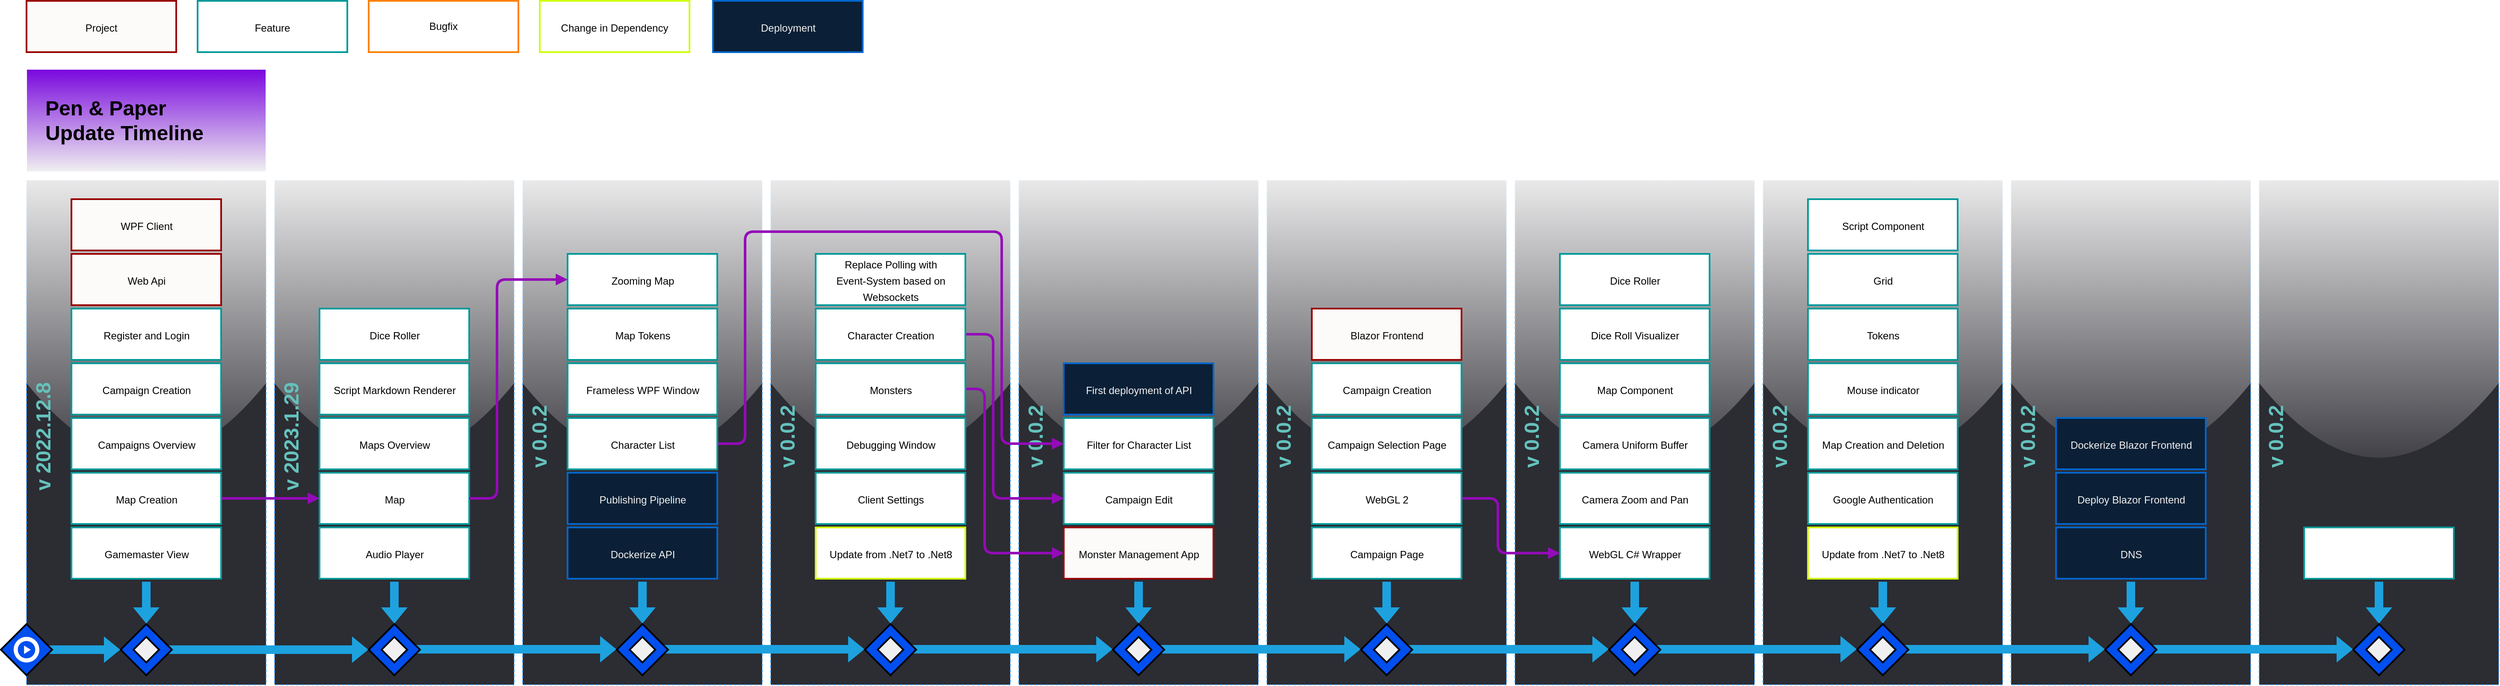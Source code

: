 <mxfile>
    <diagram id="KeleEig6ndivwDnmTOK7" name="Page-1">
        <mxGraphModel dx="1704" dy="1139" grid="1" gridSize="10" guides="1" tooltips="1" connect="1" arrows="1" fold="1" page="1" pageScale="1" pageWidth="850" pageHeight="1100" math="0" shadow="0">
            <root>
                <mxCell id="0"/>
                <mxCell id="1" parent="0"/>
                <mxCell id="2" value="&lt;blockquote style=&quot;margin: 0 0 0 40px; border: none; padding: 0px;&quot;&gt;&lt;div style=&quot;font-size: 25px;&quot;&gt;&lt;br&gt;&lt;/div&gt;&lt;/blockquote&gt;" style="rounded=0;whiteSpace=wrap;html=1;align=left;fillColor=#7907DE;strokeColor=#FFFFFF;labelBackgroundColor=none;verticalAlign=middle;gradientColor=#F0F0F0;gradientDirection=south;glass=0;shadow=0;" parent="1" vertex="1">
                    <mxGeometry x="40" y="120" width="280" height="120" as="geometry"/>
                </mxCell>
                <mxCell id="3" value="" style="rounded=0;whiteSpace=wrap;html=1;fontSize=25;fillColor=#2C2C33;dashed=1;strokeColor=#3399FF;glass=1;" parent="1" vertex="1">
                    <mxGeometry x="40" y="250" width="280" height="590" as="geometry"/>
                </mxCell>
                <mxCell id="4" value="v 2022.12.8" style="text;strokeColor=none;fillColor=none;html=1;fontSize=24;fontStyle=1;verticalAlign=middle;align=center;dashed=1;labelBackgroundColor=none;rotation=-90;fontColor=#64C2BC;" parent="1" vertex="1">
                    <mxGeometry x="10" y="530" width="100" height="40" as="geometry"/>
                </mxCell>
                <mxCell id="8" value="" style="rounded=0;whiteSpace=wrap;html=1;fontSize=25;fillColor=#2C2C33;dashed=1;strokeColor=#3399FF;glass=1;shadow=0;" parent="1" vertex="1">
                    <mxGeometry x="330" y="250" width="280" height="590" as="geometry"/>
                </mxCell>
                <mxCell id="13" value="" style="shape=flexArrow;endArrow=classic;html=1;fontSize=16;fontColor=#F0F0F0;entryX=0;entryY=0.5;entryDx=0;entryDy=0;labelBackgroundColor=#000000;fillColor=#1DA2DF;strokeColor=none;" parent="1" edge="1">
                    <mxGeometry width="50" height="50" relative="1" as="geometry">
                        <mxPoint x="180" y="799" as="sourcePoint"/>
                        <mxPoint x="440" y="799" as="targetPoint"/>
                    </mxGeometry>
                </mxCell>
                <mxCell id="5" value="&lt;p style=&quot;line-height: 100%;&quot;&gt;&lt;br&gt;&lt;/p&gt;" style="rhombus;whiteSpace=wrap;html=1;labelBackgroundColor=none;strokeColor=default;fontSize=25;fillColor=#014FEF;strokeWidth=2;" parent="1" vertex="1">
                    <mxGeometry x="150" y="769" width="60" height="60" as="geometry"/>
                </mxCell>
                <mxCell id="15" value="" style="shape=flexArrow;endArrow=classic;html=1;labelBackgroundColor=#000000;fontSize=16;fontColor=#64C2BC;fillColor=#1DA2DF;strokeColor=none;entryX=0.5;entryY=0;entryDx=0;entryDy=0;" parent="1" target="5" edge="1">
                    <mxGeometry width="50" height="50" relative="1" as="geometry">
                        <mxPoint x="180" y="719" as="sourcePoint"/>
                        <mxPoint x="180.66" y="768" as="targetPoint"/>
                    </mxGeometry>
                </mxCell>
                <mxCell id="19" value="&lt;font style=&quot;font-size: 12px;&quot;&gt;Web Api&lt;/font&gt;" style="rounded=0;whiteSpace=wrap;html=1;labelBackgroundColor=none;fontSize=16;strokeColor=#990202;fillColor=#FCFBFA;strokeWidth=2;fontColor=#030303;" parent="1" vertex="1">
                    <mxGeometry x="92.5" y="336" width="175" height="60" as="geometry"/>
                </mxCell>
                <mxCell id="20" value="&lt;font style=&quot;font-size: 12px;&quot;&gt;WPF Client&lt;/font&gt;" style="rounded=0;whiteSpace=wrap;html=1;labelBackgroundColor=none;fontSize=16;strokeColor=#990202;fillColor=#FCFBFA;strokeWidth=2;fontColor=#030303;" parent="1" vertex="1">
                    <mxGeometry x="92.5" y="272" width="175" height="60" as="geometry"/>
                </mxCell>
                <mxCell id="26" value="" style="shape=flexArrow;endArrow=classic;html=1;fontSize=16;fontColor=#F0F0F0;labelBackgroundColor=#000000;fillColor=#1DA2DF;strokeColor=none;startArrow=none;" parent="1" edge="1">
                    <mxGeometry width="50" height="50" relative="1" as="geometry">
                        <mxPoint x="30" y="799" as="sourcePoint"/>
                        <mxPoint x="150" y="799" as="targetPoint"/>
                    </mxGeometry>
                </mxCell>
                <mxCell id="25" value="&lt;p style=&quot;line-height: 100%;&quot;&gt;&lt;br&gt;&lt;/p&gt;" style="rhombus;whiteSpace=wrap;html=1;labelBackgroundColor=none;strokeColor=default;fontSize=25;fillColor=#014FEF;strokeWidth=2;" parent="1" vertex="1">
                    <mxGeometry x="10" y="769" width="60" height="60" as="geometry"/>
                </mxCell>
                <mxCell id="28" value="" style="shape=flexArrow;endArrow=classic;html=1;labelBackgroundColor=#000000;fontSize=16;fontColor=#64C2BC;fillColor=#1DA2DF;strokeColor=none;entryX=0.5;entryY=0;entryDx=0;entryDy=0;" parent="1" edge="1">
                    <mxGeometry width="50" height="50" relative="1" as="geometry">
                        <mxPoint x="470" y="719" as="sourcePoint"/>
                        <mxPoint x="470" y="769" as="targetPoint"/>
                    </mxGeometry>
                </mxCell>
                <mxCell id="34" value="&lt;font color=&quot;#000000&quot;&gt;Pen &amp;amp; Paper&lt;br&gt;Update Timeline&lt;/font&gt;" style="text;strokeColor=none;fillColor=none;html=1;fontSize=24;fontStyle=1;verticalAlign=middle;align=left;rounded=0;shadow=0;glass=0;labelBackgroundColor=none;sketch=0;fontColor=#64C2BC;" parent="1" vertex="1">
                    <mxGeometry x="60" y="160" width="100" height="40" as="geometry"/>
                </mxCell>
                <mxCell id="35" value="&lt;font style=&quot;font-size: 12px;&quot;&gt;Feature&lt;/font&gt;" style="rounded=0;whiteSpace=wrap;html=1;labelBackgroundColor=none;fontSize=16;strokeColor=#009999;strokeWidth=2;" parent="1" vertex="1">
                    <mxGeometry x="240" y="40" width="175" height="60" as="geometry"/>
                </mxCell>
                <mxCell id="36" value="&lt;font style=&quot;font-size: 12px;&quot;&gt;Project&lt;/font&gt;" style="rounded=0;whiteSpace=wrap;html=1;labelBackgroundColor=none;fontSize=16;strokeColor=#990202;fillColor=#FCFBFA;strokeWidth=2;fontColor=#030303;" parent="1" vertex="1">
                    <mxGeometry x="40" y="40" width="175" height="60" as="geometry"/>
                </mxCell>
                <mxCell id="37" value="Bugfix" style="rounded=0;whiteSpace=wrap;html=1;labelBackgroundColor=none;fontSize=12;strokeColor=#FF8000;strokeWidth=2;" parent="1" vertex="1">
                    <mxGeometry x="440" y="40" width="175" height="60" as="geometry"/>
                </mxCell>
                <mxCell id="38" value="&lt;font style=&quot;font-size: 12px;&quot;&gt;Register and Login&lt;/font&gt;" style="rounded=0;whiteSpace=wrap;html=1;labelBackgroundColor=none;fontSize=16;strokeColor=#009999;strokeWidth=2;" parent="1" vertex="1">
                    <mxGeometry x="92.5" y="400" width="175" height="60" as="geometry"/>
                </mxCell>
                <mxCell id="39" value="&lt;font style=&quot;font-size: 12px;&quot;&gt;Campaign Creation&lt;/font&gt;" style="rounded=0;whiteSpace=wrap;html=1;labelBackgroundColor=none;fontSize=16;strokeColor=#009999;strokeWidth=2;" parent="1" vertex="1">
                    <mxGeometry x="92.5" y="464" width="175" height="60" as="geometry"/>
                </mxCell>
                <mxCell id="40" value="&lt;font style=&quot;font-size: 12px;&quot;&gt;Campaigns Overview&lt;/font&gt;" style="rounded=0;whiteSpace=wrap;html=1;labelBackgroundColor=none;fontSize=16;strokeColor=#009999;strokeWidth=2;" parent="1" vertex="1">
                    <mxGeometry x="92.5" y="528" width="175" height="60" as="geometry"/>
                </mxCell>
                <mxCell id="136" style="edgeStyle=orthogonalEdgeStyle;html=1;exitX=1;exitY=0.5;exitDx=0;exitDy=0;entryX=0;entryY=0.5;entryDx=0;entryDy=0;strokeColor=#940BB8;strokeWidth=3;fontSize=12;endArrow=block;endFill=1;" parent="1" source="41" target="50" edge="1">
                    <mxGeometry relative="1" as="geometry"/>
                </mxCell>
                <mxCell id="41" value="&lt;font style=&quot;font-size: 12px;&quot;&gt;Map Creation&lt;/font&gt;" style="rounded=0;whiteSpace=wrap;html=1;labelBackgroundColor=none;fontSize=16;strokeColor=#009999;strokeWidth=2;" parent="1" vertex="1">
                    <mxGeometry x="92.5" y="592" width="175" height="60" as="geometry"/>
                </mxCell>
                <mxCell id="42" value="&lt;font style=&quot;font-size: 12px;&quot;&gt;Gamemaster View&lt;/font&gt;" style="rounded=0;whiteSpace=wrap;html=1;labelBackgroundColor=none;fontSize=16;strokeColor=#009999;strokeWidth=2;" parent="1" vertex="1">
                    <mxGeometry x="92.5" y="656" width="175" height="60" as="geometry"/>
                </mxCell>
                <mxCell id="47" value="&lt;font style=&quot;font-size: 12px;&quot;&gt;Dice Roller&lt;/font&gt;" style="rounded=0;whiteSpace=wrap;html=1;labelBackgroundColor=none;fontSize=16;strokeColor=#009999;strokeWidth=2;" parent="1" vertex="1">
                    <mxGeometry x="382.5" y="400" width="175" height="60" as="geometry"/>
                </mxCell>
                <mxCell id="48" value="&lt;font style=&quot;font-size: 12px;&quot;&gt;Script Markdown Renderer&lt;/font&gt;" style="rounded=0;whiteSpace=wrap;html=1;labelBackgroundColor=none;fontSize=16;strokeColor=#009999;strokeWidth=2;" parent="1" vertex="1">
                    <mxGeometry x="382.5" y="464" width="175" height="60" as="geometry"/>
                </mxCell>
                <mxCell id="49" value="&lt;font style=&quot;font-size: 12px;&quot;&gt;Maps Overview&lt;/font&gt;" style="rounded=0;whiteSpace=wrap;html=1;labelBackgroundColor=none;fontSize=16;strokeColor=#009999;strokeWidth=2;" parent="1" vertex="1">
                    <mxGeometry x="382.5" y="528" width="175" height="60" as="geometry"/>
                </mxCell>
                <mxCell id="50" value="&lt;font style=&quot;font-size: 12px;&quot;&gt;Map&lt;/font&gt;" style="rounded=0;whiteSpace=wrap;html=1;labelBackgroundColor=none;fontSize=16;strokeColor=#009999;strokeWidth=2;" parent="1" vertex="1">
                    <mxGeometry x="382.5" y="592" width="175" height="60" as="geometry"/>
                </mxCell>
                <mxCell id="51" value="&lt;span style=&quot;font-size: 12px;&quot;&gt;Audio Player&lt;/span&gt;" style="rounded=0;whiteSpace=wrap;html=1;labelBackgroundColor=none;fontSize=16;strokeColor=#009999;strokeWidth=2;" parent="1" vertex="1">
                    <mxGeometry x="382.5" y="656" width="175" height="60" as="geometry"/>
                </mxCell>
                <mxCell id="52" value="v 2023.1.29" style="text;strokeColor=none;fillColor=none;html=1;fontSize=24;fontStyle=1;verticalAlign=middle;align=center;dashed=1;labelBackgroundColor=none;rotation=-90;fontColor=#64C2BC;" parent="1" vertex="1">
                    <mxGeometry x="300" y="530" width="100" height="40" as="geometry"/>
                </mxCell>
                <mxCell id="53" value="" style="sketch=0;html=1;aspect=fixed;strokeColor=none;shadow=0;align=center;verticalAlign=top;fillColor=#fff;shape=mxgraph.gcp2.play_start;strokeWidth=2;fontSize=12;fontColor=#030303;" parent="1" vertex="1">
                    <mxGeometry x="25" y="784" width="30" height="30" as="geometry"/>
                </mxCell>
                <mxCell id="54" value="" style="rhombus;whiteSpace=wrap;html=1;strokeColor=default;strokeWidth=2;fillColor=#F0F0F0;" parent="1" vertex="1">
                    <mxGeometry x="165" y="784" width="30" height="30" as="geometry"/>
                </mxCell>
                <mxCell id="58" value="" style="rounded=0;whiteSpace=wrap;html=1;fontSize=25;fillColor=#2C2C33;dashed=1;strokeColor=#3399FF;glass=1;shadow=0;" parent="1" vertex="1">
                    <mxGeometry x="620" y="250" width="280" height="590" as="geometry"/>
                </mxCell>
                <mxCell id="59" value="" style="shape=flexArrow;endArrow=classic;html=1;labelBackgroundColor=#000000;fontSize=16;fontColor=#64C2BC;fillColor=#1DA2DF;strokeColor=none;entryX=0.5;entryY=0;entryDx=0;entryDy=0;" parent="1" edge="1">
                    <mxGeometry width="50" height="50" relative="1" as="geometry">
                        <mxPoint x="760" y="719" as="sourcePoint"/>
                        <mxPoint x="760" y="769" as="targetPoint"/>
                    </mxGeometry>
                </mxCell>
                <mxCell id="68" value="" style="shape=flexArrow;endArrow=classic;html=1;fontSize=16;fontColor=#F0F0F0;entryX=0;entryY=0.5;entryDx=0;entryDy=0;labelBackgroundColor=#000000;fillColor=#1DA2DF;strokeColor=none;" parent="1" edge="1">
                    <mxGeometry width="50" height="50" relative="1" as="geometry">
                        <mxPoint x="470" y="798.5" as="sourcePoint"/>
                        <mxPoint x="730" y="798.5" as="targetPoint"/>
                    </mxGeometry>
                </mxCell>
                <mxCell id="65" value="v 0.0.2" style="text;strokeColor=none;fillColor=none;html=1;fontSize=24;fontStyle=1;verticalAlign=middle;align=center;dashed=1;labelBackgroundColor=none;rotation=-90;fontColor=#64C2BC;" parent="1" vertex="1">
                    <mxGeometry x="590" y="530" width="100" height="40" as="geometry"/>
                </mxCell>
                <mxCell id="56" value="&lt;p style=&quot;line-height: 100%;&quot;&gt;&lt;br&gt;&lt;/p&gt;" style="rhombus;whiteSpace=wrap;html=1;labelBackgroundColor=none;strokeColor=default;fontSize=25;fillColor=#014FEF;strokeWidth=2;" parent="1" vertex="1">
                    <mxGeometry x="440" y="769" width="60" height="60" as="geometry"/>
                </mxCell>
                <mxCell id="57" value="" style="rhombus;whiteSpace=wrap;html=1;strokeColor=default;strokeWidth=2;fillColor=#F0F0F0;" parent="1" vertex="1">
                    <mxGeometry x="455" y="784" width="30" height="30" as="geometry"/>
                </mxCell>
                <mxCell id="69" value="" style="rounded=0;whiteSpace=wrap;html=1;fontSize=25;fillColor=#2C2C33;dashed=1;strokeColor=#3399FF;glass=1;shadow=0;" parent="1" vertex="1">
                    <mxGeometry x="910" y="250" width="280" height="590" as="geometry"/>
                </mxCell>
                <mxCell id="70" value="" style="shape=flexArrow;endArrow=classic;html=1;labelBackgroundColor=#000000;fontSize=16;fontColor=#64C2BC;fillColor=#1DA2DF;strokeColor=none;entryX=0.5;entryY=0;entryDx=0;entryDy=0;" parent="1" edge="1">
                    <mxGeometry width="50" height="50" relative="1" as="geometry">
                        <mxPoint x="1050" y="719" as="sourcePoint"/>
                        <mxPoint x="1050" y="769" as="targetPoint"/>
                    </mxGeometry>
                </mxCell>
                <mxCell id="72" value="" style="shape=flexArrow;endArrow=classic;html=1;fontSize=16;fontColor=#F0F0F0;entryX=0;entryY=0.5;entryDx=0;entryDy=0;labelBackgroundColor=#000000;fillColor=#1DA2DF;strokeColor=none;" parent="1" edge="1">
                    <mxGeometry width="50" height="50" relative="1" as="geometry">
                        <mxPoint x="760" y="798.5" as="sourcePoint"/>
                        <mxPoint x="1020" y="798.5" as="targetPoint"/>
                    </mxGeometry>
                </mxCell>
                <mxCell id="73" value="v 0.0.2" style="text;strokeColor=none;fillColor=none;html=1;fontSize=24;fontStyle=1;verticalAlign=middle;align=center;dashed=1;labelBackgroundColor=none;rotation=-90;fontColor=#64C2BC;" parent="1" vertex="1">
                    <mxGeometry x="880" y="530" width="100" height="40" as="geometry"/>
                </mxCell>
                <mxCell id="76" value="" style="rounded=0;whiteSpace=wrap;html=1;fontSize=25;fillColor=#2C2C33;dashed=1;strokeColor=#3399FF;glass=1;shadow=0;" parent="1" vertex="1">
                    <mxGeometry x="1200" y="250" width="280" height="590" as="geometry"/>
                </mxCell>
                <mxCell id="77" value="" style="shape=flexArrow;endArrow=classic;html=1;labelBackgroundColor=#000000;fontSize=16;fontColor=#64C2BC;fillColor=#1DA2DF;strokeColor=none;entryX=0.5;entryY=0;entryDx=0;entryDy=0;" parent="1" edge="1">
                    <mxGeometry width="50" height="50" relative="1" as="geometry">
                        <mxPoint x="1340" y="719" as="sourcePoint"/>
                        <mxPoint x="1340" y="769" as="targetPoint"/>
                    </mxGeometry>
                </mxCell>
                <mxCell id="79" value="" style="shape=flexArrow;endArrow=classic;html=1;fontSize=16;fontColor=#F0F0F0;entryX=0;entryY=0.5;entryDx=0;entryDy=0;labelBackgroundColor=#000000;fillColor=#1DA2DF;strokeColor=none;" parent="1" edge="1">
                    <mxGeometry width="50" height="50" relative="1" as="geometry">
                        <mxPoint x="1050" y="798.5" as="sourcePoint"/>
                        <mxPoint x="1310" y="798.5" as="targetPoint"/>
                    </mxGeometry>
                </mxCell>
                <mxCell id="80" value="v 0.0.2" style="text;strokeColor=none;fillColor=none;html=1;fontSize=24;fontStyle=1;verticalAlign=middle;align=center;dashed=1;labelBackgroundColor=none;rotation=-90;fontColor=#64C2BC;" parent="1" vertex="1">
                    <mxGeometry x="1170" y="530" width="100" height="40" as="geometry"/>
                </mxCell>
                <mxCell id="83" value="" style="rounded=0;whiteSpace=wrap;html=1;fontSize=25;fillColor=#2C2C33;dashed=1;strokeColor=#3399FF;glass=1;shadow=0;" parent="1" vertex="1">
                    <mxGeometry x="1490" y="250" width="280" height="590" as="geometry"/>
                </mxCell>
                <mxCell id="84" value="" style="shape=flexArrow;endArrow=classic;html=1;labelBackgroundColor=#000000;fontSize=16;fontColor=#64C2BC;fillColor=#1DA2DF;strokeColor=none;entryX=0.5;entryY=0;entryDx=0;entryDy=0;" parent="1" edge="1">
                    <mxGeometry width="50" height="50" relative="1" as="geometry">
                        <mxPoint x="1630" y="719" as="sourcePoint"/>
                        <mxPoint x="1630" y="769" as="targetPoint"/>
                    </mxGeometry>
                </mxCell>
                <mxCell id="86" value="" style="shape=flexArrow;endArrow=classic;html=1;fontSize=16;fontColor=#F0F0F0;entryX=0;entryY=0.5;entryDx=0;entryDy=0;labelBackgroundColor=#000000;fillColor=#1DA2DF;strokeColor=none;" parent="1" edge="1">
                    <mxGeometry width="50" height="50" relative="1" as="geometry">
                        <mxPoint x="1340" y="798.5" as="sourcePoint"/>
                        <mxPoint x="1600" y="798.5" as="targetPoint"/>
                    </mxGeometry>
                </mxCell>
                <mxCell id="87" value="v 0.0.2" style="text;strokeColor=none;fillColor=none;html=1;fontSize=24;fontStyle=1;verticalAlign=middle;align=center;dashed=1;labelBackgroundColor=none;rotation=-90;fontColor=#64C2BC;" parent="1" vertex="1">
                    <mxGeometry x="1460" y="530" width="100" height="40" as="geometry"/>
                </mxCell>
                <mxCell id="90" value="" style="rounded=0;whiteSpace=wrap;html=1;fontSize=25;fillColor=#2C2C33;dashed=1;strokeColor=#3399FF;glass=1;shadow=0;" parent="1" vertex="1">
                    <mxGeometry x="1780" y="250" width="280" height="590" as="geometry"/>
                </mxCell>
                <mxCell id="91" value="" style="shape=flexArrow;endArrow=classic;html=1;labelBackgroundColor=#000000;fontSize=16;fontColor=#64C2BC;fillColor=#1DA2DF;strokeColor=none;entryX=0.5;entryY=0;entryDx=0;entryDy=0;" parent="1" edge="1">
                    <mxGeometry width="50" height="50" relative="1" as="geometry">
                        <mxPoint x="1920" y="719" as="sourcePoint"/>
                        <mxPoint x="1920" y="769" as="targetPoint"/>
                    </mxGeometry>
                </mxCell>
                <mxCell id="93" value="" style="shape=flexArrow;endArrow=classic;html=1;fontSize=16;fontColor=#F0F0F0;entryX=0;entryY=0.5;entryDx=0;entryDy=0;labelBackgroundColor=#000000;fillColor=#1DA2DF;strokeColor=none;" parent="1" edge="1">
                    <mxGeometry width="50" height="50" relative="1" as="geometry">
                        <mxPoint x="1630" y="798.5" as="sourcePoint"/>
                        <mxPoint x="1890" y="798.5" as="targetPoint"/>
                    </mxGeometry>
                </mxCell>
                <mxCell id="94" value="v 0.0.2" style="text;strokeColor=none;fillColor=none;html=1;fontSize=24;fontStyle=1;verticalAlign=middle;align=center;dashed=1;labelBackgroundColor=none;rotation=-90;fontColor=#64C2BC;" parent="1" vertex="1">
                    <mxGeometry x="1750" y="530" width="100" height="40" as="geometry"/>
                </mxCell>
                <mxCell id="97" value="" style="rounded=0;whiteSpace=wrap;html=1;fontSize=25;fillColor=#2C2C33;dashed=1;strokeColor=#3399FF;glass=1;shadow=0;" parent="1" vertex="1">
                    <mxGeometry x="2070" y="250" width="280" height="590" as="geometry"/>
                </mxCell>
                <mxCell id="98" value="" style="shape=flexArrow;endArrow=classic;html=1;labelBackgroundColor=#000000;fontSize=16;fontColor=#64C2BC;fillColor=#1DA2DF;strokeColor=none;entryX=0.5;entryY=0;entryDx=0;entryDy=0;" parent="1" edge="1">
                    <mxGeometry width="50" height="50" relative="1" as="geometry">
                        <mxPoint x="2210" y="719" as="sourcePoint"/>
                        <mxPoint x="2210" y="769" as="targetPoint"/>
                    </mxGeometry>
                </mxCell>
                <mxCell id="100" value="" style="shape=flexArrow;endArrow=classic;html=1;fontSize=16;fontColor=#F0F0F0;entryX=0;entryY=0.5;entryDx=0;entryDy=0;labelBackgroundColor=#000000;fillColor=#1DA2DF;strokeColor=none;" parent="1" edge="1">
                    <mxGeometry width="50" height="50" relative="1" as="geometry">
                        <mxPoint x="1920" y="798.5" as="sourcePoint"/>
                        <mxPoint x="2180" y="798.5" as="targetPoint"/>
                    </mxGeometry>
                </mxCell>
                <mxCell id="101" value="v 0.0.2" style="text;strokeColor=none;fillColor=none;html=1;fontSize=24;fontStyle=1;verticalAlign=middle;align=center;dashed=1;labelBackgroundColor=none;rotation=-90;fontColor=#64C2BC;" parent="1" vertex="1">
                    <mxGeometry x="2040" y="530" width="100" height="40" as="geometry"/>
                </mxCell>
                <mxCell id="104" value="" style="rounded=0;whiteSpace=wrap;html=1;fontSize=25;fillColor=#2C2C33;dashed=1;strokeColor=#3399FF;glass=1;shadow=0;" parent="1" vertex="1">
                    <mxGeometry x="2360" y="250" width="280" height="590" as="geometry"/>
                </mxCell>
                <mxCell id="105" value="" style="shape=flexArrow;endArrow=classic;html=1;labelBackgroundColor=#000000;fontSize=16;fontColor=#64C2BC;fillColor=#1DA2DF;strokeColor=none;entryX=0.5;entryY=0;entryDx=0;entryDy=0;" parent="1" edge="1">
                    <mxGeometry width="50" height="50" relative="1" as="geometry">
                        <mxPoint x="2500" y="719" as="sourcePoint"/>
                        <mxPoint x="2500" y="769" as="targetPoint"/>
                    </mxGeometry>
                </mxCell>
                <mxCell id="107" value="" style="shape=flexArrow;endArrow=classic;html=1;fontSize=16;fontColor=#F0F0F0;entryX=0;entryY=0.5;entryDx=0;entryDy=0;labelBackgroundColor=#000000;fillColor=#1DA2DF;strokeColor=none;" parent="1" edge="1">
                    <mxGeometry width="50" height="50" relative="1" as="geometry">
                        <mxPoint x="2210" y="798.5" as="sourcePoint"/>
                        <mxPoint x="2470" y="798.5" as="targetPoint"/>
                    </mxGeometry>
                </mxCell>
                <mxCell id="108" value="v 0.0.2" style="text;strokeColor=none;fillColor=none;html=1;fontSize=24;fontStyle=1;verticalAlign=middle;align=center;dashed=1;labelBackgroundColor=none;rotation=-90;fontColor=#64C2BC;" parent="1" vertex="1">
                    <mxGeometry x="2330" y="530" width="100" height="40" as="geometry"/>
                </mxCell>
                <mxCell id="111" value="" style="rounded=0;whiteSpace=wrap;html=1;fontSize=25;fillColor=#2C2C33;dashed=1;strokeColor=#3399FF;glass=1;shadow=0;" parent="1" vertex="1">
                    <mxGeometry x="2650" y="250" width="280" height="590" as="geometry"/>
                </mxCell>
                <mxCell id="112" value="" style="shape=flexArrow;endArrow=classic;html=1;labelBackgroundColor=#000000;fontSize=16;fontColor=#64C2BC;fillColor=#1DA2DF;strokeColor=none;entryX=0.5;entryY=0;entryDx=0;entryDy=0;" parent="1" edge="1">
                    <mxGeometry width="50" height="50" relative="1" as="geometry">
                        <mxPoint x="2790" y="719" as="sourcePoint"/>
                        <mxPoint x="2790" y="769" as="targetPoint"/>
                    </mxGeometry>
                </mxCell>
                <mxCell id="113" value="" style="rounded=0;whiteSpace=wrap;html=1;labelBackgroundColor=none;fontSize=16;strokeColor=#009999;strokeWidth=2;" parent="1" vertex="1">
                    <mxGeometry x="2702.5" y="656" width="175" height="60" as="geometry"/>
                </mxCell>
                <mxCell id="114" value="" style="shape=flexArrow;endArrow=classic;html=1;fontSize=16;fontColor=#F0F0F0;entryX=0;entryY=0.5;entryDx=0;entryDy=0;labelBackgroundColor=#000000;fillColor=#1DA2DF;strokeColor=none;" parent="1" edge="1">
                    <mxGeometry width="50" height="50" relative="1" as="geometry">
                        <mxPoint x="2500" y="798.5" as="sourcePoint"/>
                        <mxPoint x="2760" y="798.5" as="targetPoint"/>
                    </mxGeometry>
                </mxCell>
                <mxCell id="115" value="v 0.0.2" style="text;strokeColor=none;fillColor=none;html=1;fontSize=24;fontStyle=1;verticalAlign=middle;align=center;dashed=1;labelBackgroundColor=none;rotation=-90;fontColor=#64C2BC;" parent="1" vertex="1">
                    <mxGeometry x="2620" y="530" width="100" height="40" as="geometry"/>
                </mxCell>
                <mxCell id="116" value="&lt;p style=&quot;line-height: 100%;&quot;&gt;&lt;br&gt;&lt;/p&gt;" style="rhombus;whiteSpace=wrap;html=1;labelBackgroundColor=none;strokeColor=default;fontSize=25;fillColor=#014FEF;strokeWidth=2;" parent="1" vertex="1">
                    <mxGeometry x="2760" y="769" width="60" height="60" as="geometry"/>
                </mxCell>
                <mxCell id="117" value="" style="rhombus;whiteSpace=wrap;html=1;strokeColor=default;strokeWidth=2;fillColor=#F0F0F0;" parent="1" vertex="1">
                    <mxGeometry x="2775" y="784" width="30" height="30" as="geometry"/>
                </mxCell>
                <mxCell id="66" value="&lt;p style=&quot;line-height: 100%;&quot;&gt;&lt;br&gt;&lt;/p&gt;" style="rhombus;whiteSpace=wrap;html=1;labelBackgroundColor=none;strokeColor=default;fontSize=25;fillColor=#014FEF;strokeWidth=2;" parent="1" vertex="1">
                    <mxGeometry x="730" y="769" width="60" height="60" as="geometry"/>
                </mxCell>
                <mxCell id="67" value="" style="rhombus;whiteSpace=wrap;html=1;strokeColor=default;strokeWidth=2;fillColor=#F0F0F0;" parent="1" vertex="1">
                    <mxGeometry x="745" y="784" width="30" height="30" as="geometry"/>
                </mxCell>
                <mxCell id="74" value="&lt;p style=&quot;line-height: 100%;&quot;&gt;&lt;br&gt;&lt;/p&gt;" style="rhombus;whiteSpace=wrap;html=1;labelBackgroundColor=none;strokeColor=default;fontSize=25;fillColor=#014FEF;strokeWidth=2;" parent="1" vertex="1">
                    <mxGeometry x="1020" y="769" width="60" height="60" as="geometry"/>
                </mxCell>
                <mxCell id="75" value="" style="rhombus;whiteSpace=wrap;html=1;strokeColor=default;strokeWidth=2;fillColor=#F0F0F0;" parent="1" vertex="1">
                    <mxGeometry x="1035" y="784" width="30" height="30" as="geometry"/>
                </mxCell>
                <mxCell id="81" value="&lt;p style=&quot;line-height: 100%;&quot;&gt;&lt;br&gt;&lt;/p&gt;" style="rhombus;whiteSpace=wrap;html=1;labelBackgroundColor=none;strokeColor=default;fontSize=25;fillColor=#014FEF;strokeWidth=2;" parent="1" vertex="1">
                    <mxGeometry x="1310" y="769" width="60" height="60" as="geometry"/>
                </mxCell>
                <mxCell id="82" value="" style="rhombus;whiteSpace=wrap;html=1;strokeColor=default;strokeWidth=2;fillColor=#F0F0F0;" parent="1" vertex="1">
                    <mxGeometry x="1325" y="784" width="30" height="30" as="geometry"/>
                </mxCell>
                <mxCell id="88" value="&lt;p style=&quot;line-height: 100%;&quot;&gt;&lt;br&gt;&lt;/p&gt;" style="rhombus;whiteSpace=wrap;html=1;labelBackgroundColor=none;strokeColor=default;fontSize=25;fillColor=#014FEF;strokeWidth=2;" parent="1" vertex="1">
                    <mxGeometry x="1600" y="769" width="60" height="60" as="geometry"/>
                </mxCell>
                <mxCell id="89" value="" style="rhombus;whiteSpace=wrap;html=1;strokeColor=default;strokeWidth=2;fillColor=#F0F0F0;" parent="1" vertex="1">
                    <mxGeometry x="1615" y="784" width="30" height="30" as="geometry"/>
                </mxCell>
                <mxCell id="95" value="&lt;p style=&quot;line-height: 100%;&quot;&gt;&lt;br&gt;&lt;/p&gt;" style="rhombus;whiteSpace=wrap;html=1;labelBackgroundColor=none;strokeColor=default;fontSize=25;fillColor=#014FEF;strokeWidth=2;" parent="1" vertex="1">
                    <mxGeometry x="1890" y="769" width="60" height="60" as="geometry"/>
                </mxCell>
                <mxCell id="96" value="" style="rhombus;whiteSpace=wrap;html=1;strokeColor=default;strokeWidth=2;fillColor=#F0F0F0;" parent="1" vertex="1">
                    <mxGeometry x="1905" y="784" width="30" height="30" as="geometry"/>
                </mxCell>
                <mxCell id="102" value="&lt;p style=&quot;line-height: 100%;&quot;&gt;&lt;br&gt;&lt;/p&gt;" style="rhombus;whiteSpace=wrap;html=1;labelBackgroundColor=none;strokeColor=default;fontSize=25;fillColor=#014FEF;strokeWidth=2;" parent="1" vertex="1">
                    <mxGeometry x="2180" y="769" width="60" height="60" as="geometry"/>
                </mxCell>
                <mxCell id="103" value="" style="rhombus;whiteSpace=wrap;html=1;strokeColor=default;strokeWidth=2;fillColor=#F0F0F0;" parent="1" vertex="1">
                    <mxGeometry x="2195" y="784" width="30" height="30" as="geometry"/>
                </mxCell>
                <mxCell id="109" value="&lt;p style=&quot;line-height: 100%;&quot;&gt;&lt;br&gt;&lt;/p&gt;" style="rhombus;whiteSpace=wrap;html=1;labelBackgroundColor=none;strokeColor=default;fontSize=25;fillColor=#014FEF;strokeWidth=2;" parent="1" vertex="1">
                    <mxGeometry x="2470" y="769" width="60" height="60" as="geometry"/>
                </mxCell>
                <mxCell id="110" value="" style="rhombus;whiteSpace=wrap;html=1;strokeColor=default;strokeWidth=2;fillColor=#F0F0F0;" parent="1" vertex="1">
                    <mxGeometry x="2485" y="784" width="30" height="30" as="geometry"/>
                </mxCell>
                <mxCell id="132" style="edgeStyle=orthogonalEdgeStyle;html=1;exitX=1;exitY=0.5;exitDx=0;exitDy=0;entryX=0;entryY=0.5;entryDx=0;entryDy=0;fontSize=12;strokeWidth=3;strokeColor=#940BB8;endArrow=block;endFill=1;" parent="1" source="119" target="130" edge="1">
                    <mxGeometry relative="1" as="geometry">
                        <Array as="points">
                            <mxPoint x="880" y="558"/>
                            <mxPoint x="880" y="310"/>
                            <mxPoint x="1180" y="310"/>
                            <mxPoint x="1180" y="558"/>
                        </Array>
                    </mxGeometry>
                </mxCell>
                <mxCell id="119" value="&lt;font style=&quot;font-size: 12px;&quot;&gt;Character List&lt;/font&gt;" style="rounded=0;whiteSpace=wrap;html=1;labelBackgroundColor=none;fontSize=16;strokeColor=#009999;strokeWidth=2;" parent="1" vertex="1">
                    <mxGeometry x="672.5" y="528" width="175" height="60" as="geometry"/>
                </mxCell>
                <mxCell id="120" value="&lt;font style=&quot;font-size: 12px;&quot;&gt;Frameless WPF Window&lt;/font&gt;" style="rounded=0;whiteSpace=wrap;html=1;labelBackgroundColor=none;fontSize=16;strokeColor=#009999;strokeWidth=2;" parent="1" vertex="1">
                    <mxGeometry x="672.5" y="464" width="175" height="60" as="geometry"/>
                </mxCell>
                <mxCell id="121" value="&lt;font style=&quot;font-size: 12px;&quot;&gt;Map Tokens&lt;/font&gt;" style="rounded=0;whiteSpace=wrap;html=1;labelBackgroundColor=none;fontSize=16;strokeColor=#009999;strokeWidth=2;" parent="1" vertex="1">
                    <mxGeometry x="672.5" y="400" width="175" height="60" as="geometry"/>
                </mxCell>
                <mxCell id="122" value="&lt;font style=&quot;font-size: 12px;&quot;&gt;Zooming Map&lt;/font&gt;" style="rounded=0;whiteSpace=wrap;html=1;labelBackgroundColor=none;fontSize=16;strokeColor=#009999;strokeWidth=2;" parent="1" vertex="1">
                    <mxGeometry x="672.5" y="336" width="175" height="60" as="geometry"/>
                </mxCell>
                <mxCell id="123" value="&lt;font style=&quot;font-size: 12px;&quot;&gt;Update from .Net7 to .Net8&lt;/font&gt;" style="rounded=0;whiteSpace=wrap;html=1;labelBackgroundColor=none;fontSize=16;strokeColor=#CEFF08;strokeWidth=2;" parent="1" vertex="1">
                    <mxGeometry x="962.5" y="656" width="175" height="60" as="geometry"/>
                </mxCell>
                <mxCell id="124" value="&lt;font style=&quot;font-size: 12px;&quot;&gt;Client Settings&lt;/font&gt;" style="rounded=0;whiteSpace=wrap;html=1;labelBackgroundColor=none;fontSize=16;strokeColor=#009999;strokeWidth=2;" parent="1" vertex="1">
                    <mxGeometry x="962.5" y="592" width="175" height="60" as="geometry"/>
                </mxCell>
                <mxCell id="125" value="&lt;font style=&quot;font-size: 12px;&quot;&gt;Debugging Window&lt;/font&gt;" style="rounded=0;whiteSpace=wrap;html=1;labelBackgroundColor=none;fontSize=16;strokeColor=#009999;strokeWidth=2;" parent="1" vertex="1">
                    <mxGeometry x="962.5" y="528" width="175" height="60" as="geometry"/>
                </mxCell>
                <mxCell id="165" style="edgeStyle=orthogonalEdgeStyle;html=1;exitX=1;exitY=0.5;exitDx=0;exitDy=0;entryX=0;entryY=0.5;entryDx=0;entryDy=0;strokeColor=#940BB8;strokeWidth=3;fontSize=12;fontColor=#F0F0F0;endArrow=block;endFill=1;" parent="1" source="126" target="164" edge="1">
                    <mxGeometry relative="1" as="geometry">
                        <Array as="points">
                            <mxPoint x="1160" y="494"/>
                            <mxPoint x="1160" y="686"/>
                        </Array>
                    </mxGeometry>
                </mxCell>
                <mxCell id="126" value="&lt;font style=&quot;font-size: 12px;&quot;&gt;Monsters&lt;/font&gt;" style="rounded=0;whiteSpace=wrap;html=1;labelBackgroundColor=none;fontSize=16;strokeColor=#009999;strokeWidth=2;" parent="1" vertex="1">
                    <mxGeometry x="962.5" y="464" width="175" height="60" as="geometry"/>
                </mxCell>
                <mxCell id="166" style="edgeStyle=orthogonalEdgeStyle;html=1;exitX=1;exitY=0.5;exitDx=0;exitDy=0;entryX=0;entryY=0.5;entryDx=0;entryDy=0;strokeColor=#940BB8;strokeWidth=3;fontSize=12;fontColor=#F0F0F0;endArrow=block;endFill=1;" parent="1" source="127" target="131" edge="1">
                    <mxGeometry relative="1" as="geometry">
                        <Array as="points">
                            <mxPoint x="1170" y="430"/>
                            <mxPoint x="1170" y="622"/>
                        </Array>
                    </mxGeometry>
                </mxCell>
                <mxCell id="127" value="&lt;font style=&quot;font-size: 12px;&quot;&gt;Character Creation&lt;/font&gt;" style="rounded=0;whiteSpace=wrap;html=1;labelBackgroundColor=none;fontSize=16;strokeColor=#009999;strokeWidth=2;" parent="1" vertex="1">
                    <mxGeometry x="962.5" y="400" width="175" height="60" as="geometry"/>
                </mxCell>
                <mxCell id="128" value="&lt;font style=&quot;font-size: 12px;&quot;&gt;Replace Polling with&lt;br&gt;Event-System based on&lt;br&gt;Websockets&lt;br&gt;&lt;/font&gt;" style="rounded=0;whiteSpace=wrap;html=1;labelBackgroundColor=none;fontSize=16;strokeColor=#009999;strokeWidth=2;" parent="1" vertex="1">
                    <mxGeometry x="962.5" y="336" width="175" height="60" as="geometry"/>
                </mxCell>
                <mxCell id="130" value="&lt;font style=&quot;font-size: 12px;&quot;&gt;Filter for Character List&lt;/font&gt;" style="rounded=0;whiteSpace=wrap;html=1;labelBackgroundColor=none;fontSize=16;strokeColor=#009999;strokeWidth=2;" parent="1" vertex="1">
                    <mxGeometry x="1252.5" y="528" width="175" height="60" as="geometry"/>
                </mxCell>
                <mxCell id="131" value="&lt;span style=&quot;font-size: 12px;&quot;&gt;Campaign Edit&lt;/span&gt;" style="rounded=0;whiteSpace=wrap;html=1;labelBackgroundColor=none;fontSize=16;strokeColor=#009999;strokeWidth=2;" parent="1" vertex="1">
                    <mxGeometry x="1252.5" y="592" width="175" height="60" as="geometry"/>
                </mxCell>
                <mxCell id="135" style="edgeStyle=orthogonalEdgeStyle;html=1;exitX=1;exitY=0.5;exitDx=0;exitDy=0;entryX=0;entryY=0.5;entryDx=0;entryDy=0;strokeColor=#940BB8;strokeWidth=3;fontSize=12;endArrow=block;endFill=1;" parent="1" source="50" target="122" edge="1">
                    <mxGeometry relative="1" as="geometry">
                        <Array as="points">
                            <mxPoint x="590" y="622"/>
                            <mxPoint x="590" y="366"/>
                        </Array>
                    </mxGeometry>
                </mxCell>
                <mxCell id="137" value="&lt;span style=&quot;font-size: 12px;&quot;&gt;&lt;font color=&quot;#f0f0f0&quot;&gt;First deployment of API&lt;/font&gt;&lt;/span&gt;" style="rounded=0;whiteSpace=wrap;html=1;labelBackgroundColor=none;fontSize=16;strokeColor=#0066CC;fillColor=#0B2036;strokeWidth=2;fontColor=#030303;" parent="1" vertex="1">
                    <mxGeometry x="1252.5" y="464" width="175" height="60" as="geometry"/>
                </mxCell>
                <mxCell id="138" value="&lt;span style=&quot;font-size: 12px;&quot;&gt;Change in Dependency&lt;/span&gt;" style="rounded=0;whiteSpace=wrap;html=1;labelBackgroundColor=none;fontSize=16;strokeColor=#CEFF08;strokeWidth=2;" parent="1" vertex="1">
                    <mxGeometry x="640" y="40" width="175" height="60" as="geometry"/>
                </mxCell>
                <mxCell id="139" value="&lt;span style=&quot;font-size: 12px;&quot;&gt;&lt;font color=&quot;#f0f0f0&quot;&gt;Deployment&lt;/font&gt;&lt;/span&gt;" style="rounded=0;whiteSpace=wrap;html=1;labelBackgroundColor=none;fontSize=16;strokeColor=#0066CC;fillColor=#0B2036;strokeWidth=2;fontColor=#030303;" parent="1" vertex="1">
                    <mxGeometry x="842.5" y="40" width="175" height="60" as="geometry"/>
                </mxCell>
                <mxCell id="140" value="&lt;span style=&quot;color: rgb(240, 240, 240); font-size: 12px;&quot;&gt;Dockerize API&lt;/span&gt;" style="rounded=0;whiteSpace=wrap;html=1;labelBackgroundColor=none;fontSize=16;strokeColor=#0066CC;fillColor=#0B2036;strokeWidth=2;fontColor=#030303;" parent="1" vertex="1">
                    <mxGeometry x="672.5" y="656" width="175" height="60" as="geometry"/>
                </mxCell>
                <mxCell id="141" value="&lt;span style=&quot;color: rgb(240, 240, 240); font-size: 12px;&quot;&gt;Publishing Pipeline&lt;/span&gt;" style="rounded=0;whiteSpace=wrap;html=1;labelBackgroundColor=none;fontSize=16;strokeColor=#0066CC;fillColor=#0B2036;strokeWidth=2;fontColor=#030303;" parent="1" vertex="1">
                    <mxGeometry x="672.5" y="592" width="175" height="60" as="geometry"/>
                </mxCell>
                <mxCell id="142" value="&lt;font style=&quot;font-size: 12px;&quot;&gt;Blazor Frontend&lt;/font&gt;" style="rounded=0;whiteSpace=wrap;html=1;labelBackgroundColor=none;fontSize=16;strokeColor=#990202;fillColor=#FCFBFA;strokeWidth=2;fontColor=#030303;" parent="1" vertex="1">
                    <mxGeometry x="1542.5" y="400" width="175" height="60" as="geometry"/>
                </mxCell>
                <mxCell id="143" value="&lt;font style=&quot;font-size: 12px;&quot;&gt;Campaign Creation&lt;/font&gt;" style="rounded=0;whiteSpace=wrap;html=1;labelBackgroundColor=none;fontSize=16;strokeColor=#009999;strokeWidth=2;" parent="1" vertex="1">
                    <mxGeometry x="1542.5" y="464" width="175" height="60" as="geometry"/>
                </mxCell>
                <mxCell id="144" value="&lt;font style=&quot;font-size: 12px;&quot;&gt;Campaign Selection Page&lt;/font&gt;" style="rounded=0;whiteSpace=wrap;html=1;labelBackgroundColor=none;fontSize=16;strokeColor=#009999;strokeWidth=2;" parent="1" vertex="1">
                    <mxGeometry x="1542.5" y="528" width="175" height="60" as="geometry"/>
                </mxCell>
                <mxCell id="153" style="edgeStyle=orthogonalEdgeStyle;html=1;exitX=1;exitY=0.5;exitDx=0;exitDy=0;entryX=0;entryY=0.5;entryDx=0;entryDy=0;strokeColor=#940BB8;strokeWidth=3;fontSize=12;fontColor=#F0F0F0;endArrow=block;endFill=1;" parent="1" source="145" target="151" edge="1">
                    <mxGeometry relative="1" as="geometry">
                        <Array as="points">
                            <mxPoint x="1760" y="622"/>
                            <mxPoint x="1760" y="686"/>
                        </Array>
                    </mxGeometry>
                </mxCell>
                <mxCell id="145" value="&lt;font style=&quot;font-size: 12px;&quot;&gt;WebGL 2&lt;/font&gt;" style="rounded=0;whiteSpace=wrap;html=1;labelBackgroundColor=none;fontSize=16;strokeColor=#009999;strokeWidth=2;" parent="1" vertex="1">
                    <mxGeometry x="1542.5" y="592" width="175" height="60" as="geometry"/>
                </mxCell>
                <mxCell id="146" value="&lt;font style=&quot;font-size: 12px;&quot;&gt;Campaign Page&lt;/font&gt;" style="rounded=0;whiteSpace=wrap;html=1;labelBackgroundColor=none;fontSize=16;strokeColor=#009999;strokeWidth=2;" parent="1" vertex="1">
                    <mxGeometry x="1542.5" y="656" width="175" height="60" as="geometry"/>
                </mxCell>
                <mxCell id="147" value="&lt;font style=&quot;font-size: 12px;&quot;&gt;Dice Roll Visualizer&lt;/font&gt;" style="rounded=0;whiteSpace=wrap;html=1;labelBackgroundColor=none;fontSize=16;strokeColor=#009999;strokeWidth=2;" parent="1" vertex="1">
                    <mxGeometry x="1832.5" y="400" width="175" height="60" as="geometry"/>
                </mxCell>
                <mxCell id="148" value="&lt;font style=&quot;font-size: 12px;&quot;&gt;Map Component&lt;/font&gt;" style="rounded=0;whiteSpace=wrap;html=1;labelBackgroundColor=none;fontSize=16;strokeColor=#009999;strokeWidth=2;" parent="1" vertex="1">
                    <mxGeometry x="1832.5" y="464" width="175" height="60" as="geometry"/>
                </mxCell>
                <mxCell id="149" value="&lt;font style=&quot;font-size: 12px;&quot;&gt;Camera Uniform Buffer&lt;/font&gt;" style="rounded=0;whiteSpace=wrap;html=1;labelBackgroundColor=none;fontSize=16;strokeColor=#009999;strokeWidth=2;" parent="1" vertex="1">
                    <mxGeometry x="1832.5" y="528" width="175" height="60" as="geometry"/>
                </mxCell>
                <mxCell id="150" value="&lt;font style=&quot;font-size: 12px;&quot;&gt;Camera Zoom and Pan&lt;/font&gt;" style="rounded=0;whiteSpace=wrap;html=1;labelBackgroundColor=none;fontSize=16;strokeColor=#009999;strokeWidth=2;" parent="1" vertex="1">
                    <mxGeometry x="1832.5" y="592" width="175" height="60" as="geometry"/>
                </mxCell>
                <mxCell id="151" value="&lt;font style=&quot;font-size: 12px;&quot;&gt;WebGL C# Wrapper&lt;/font&gt;" style="rounded=0;whiteSpace=wrap;html=1;labelBackgroundColor=none;fontSize=16;strokeColor=#009999;strokeWidth=2;" parent="1" vertex="1">
                    <mxGeometry x="1832.5" y="656" width="175" height="60" as="geometry"/>
                </mxCell>
                <mxCell id="152" value="&lt;font style=&quot;font-size: 12px;&quot;&gt;Dice Roller&lt;/font&gt;" style="rounded=0;whiteSpace=wrap;html=1;labelBackgroundColor=none;fontSize=16;strokeColor=#009999;strokeWidth=2;" parent="1" vertex="1">
                    <mxGeometry x="1832.5" y="336" width="175" height="60" as="geometry"/>
                </mxCell>
                <mxCell id="154" value="&lt;font style=&quot;font-size: 12px;&quot;&gt;Grid&lt;/font&gt;" style="rounded=0;whiteSpace=wrap;html=1;labelBackgroundColor=none;fontSize=16;strokeColor=#009999;strokeWidth=2;" parent="1" vertex="1">
                    <mxGeometry x="2122.5" y="336" width="175" height="60" as="geometry"/>
                </mxCell>
                <mxCell id="155" value="&lt;font style=&quot;font-size: 12px;&quot;&gt;Tokens&lt;/font&gt;" style="rounded=0;whiteSpace=wrap;html=1;labelBackgroundColor=none;fontSize=16;strokeColor=#009999;strokeWidth=2;" parent="1" vertex="1">
                    <mxGeometry x="2122.5" y="400" width="175" height="60" as="geometry"/>
                </mxCell>
                <mxCell id="156" value="&lt;font style=&quot;font-size: 12px;&quot;&gt;Mouse indicator&lt;/font&gt;" style="rounded=0;whiteSpace=wrap;html=1;labelBackgroundColor=none;fontSize=16;strokeColor=#009999;strokeWidth=2;" parent="1" vertex="1">
                    <mxGeometry x="2122.5" y="464" width="175" height="60" as="geometry"/>
                </mxCell>
                <mxCell id="157" value="&lt;font style=&quot;font-size: 12px;&quot;&gt;Map Creation and Deletion&lt;/font&gt;" style="rounded=0;whiteSpace=wrap;html=1;labelBackgroundColor=none;fontSize=16;strokeColor=#009999;strokeWidth=2;" parent="1" vertex="1">
                    <mxGeometry x="2122.5" y="528" width="175" height="60" as="geometry"/>
                </mxCell>
                <mxCell id="158" value="&lt;font style=&quot;font-size: 12px;&quot;&gt;Google Authentication&lt;/font&gt;" style="rounded=0;whiteSpace=wrap;html=1;labelBackgroundColor=none;fontSize=16;strokeColor=#009999;strokeWidth=2;" parent="1" vertex="1">
                    <mxGeometry x="2122.5" y="592" width="175" height="60" as="geometry"/>
                </mxCell>
                <mxCell id="159" value="&lt;font style=&quot;font-size: 12px;&quot;&gt;Script Component&lt;/font&gt;" style="rounded=0;whiteSpace=wrap;html=1;labelBackgroundColor=none;fontSize=16;strokeColor=#009999;strokeWidth=2;" parent="1" vertex="1">
                    <mxGeometry x="2122.5" y="272" width="175" height="60" as="geometry"/>
                </mxCell>
                <mxCell id="160" value="&lt;font style=&quot;font-size: 12px;&quot;&gt;Update from .Net7 to .Net8&lt;/font&gt;" style="rounded=0;whiteSpace=wrap;html=1;labelBackgroundColor=none;fontSize=16;strokeColor=#CEFF08;strokeWidth=2;" parent="1" vertex="1">
                    <mxGeometry x="2122.5" y="656" width="175" height="60" as="geometry"/>
                </mxCell>
                <mxCell id="161" value="&lt;span style=&quot;font-size: 12px;&quot;&gt;&lt;font color=&quot;#f0f0f0&quot;&gt;DNS&lt;/font&gt;&lt;/span&gt;" style="rounded=0;whiteSpace=wrap;html=1;labelBackgroundColor=none;fontSize=16;strokeColor=#0066CC;fillColor=#0B2036;strokeWidth=2;fontColor=#030303;" parent="1" vertex="1">
                    <mxGeometry x="2412.5" y="656" width="175" height="60" as="geometry"/>
                </mxCell>
                <mxCell id="162" value="&lt;span style=&quot;font-size: 12px;&quot;&gt;&lt;font color=&quot;#f0f0f0&quot;&gt;Deploy Blazor Frontend&lt;/font&gt;&lt;/span&gt;" style="rounded=0;whiteSpace=wrap;html=1;labelBackgroundColor=none;fontSize=16;strokeColor=#0066CC;fillColor=#0B2036;strokeWidth=2;fontColor=#030303;" parent="1" vertex="1">
                    <mxGeometry x="2412.5" y="592" width="175" height="60" as="geometry"/>
                </mxCell>
                <mxCell id="163" value="&lt;span style=&quot;font-size: 12px;&quot;&gt;&lt;font color=&quot;#f0f0f0&quot;&gt;Dockerize Blazor Frontend&lt;/font&gt;&lt;/span&gt;" style="rounded=0;whiteSpace=wrap;html=1;labelBackgroundColor=none;fontSize=16;strokeColor=#0066CC;fillColor=#0B2036;strokeWidth=2;fontColor=#030303;" parent="1" vertex="1">
                    <mxGeometry x="2412.5" y="528" width="175" height="60" as="geometry"/>
                </mxCell>
                <mxCell id="164" value="&lt;font style=&quot;font-size: 12px;&quot;&gt;Monster Management App&lt;/font&gt;" style="rounded=0;whiteSpace=wrap;html=1;labelBackgroundColor=none;fontSize=16;strokeColor=#990202;fillColor=#FCFBFA;strokeWidth=2;fontColor=#030303;" parent="1" vertex="1">
                    <mxGeometry x="1252.5" y="656" width="175" height="60" as="geometry"/>
                </mxCell>
            </root>
        </mxGraphModel>
    </diagram>
</mxfile>